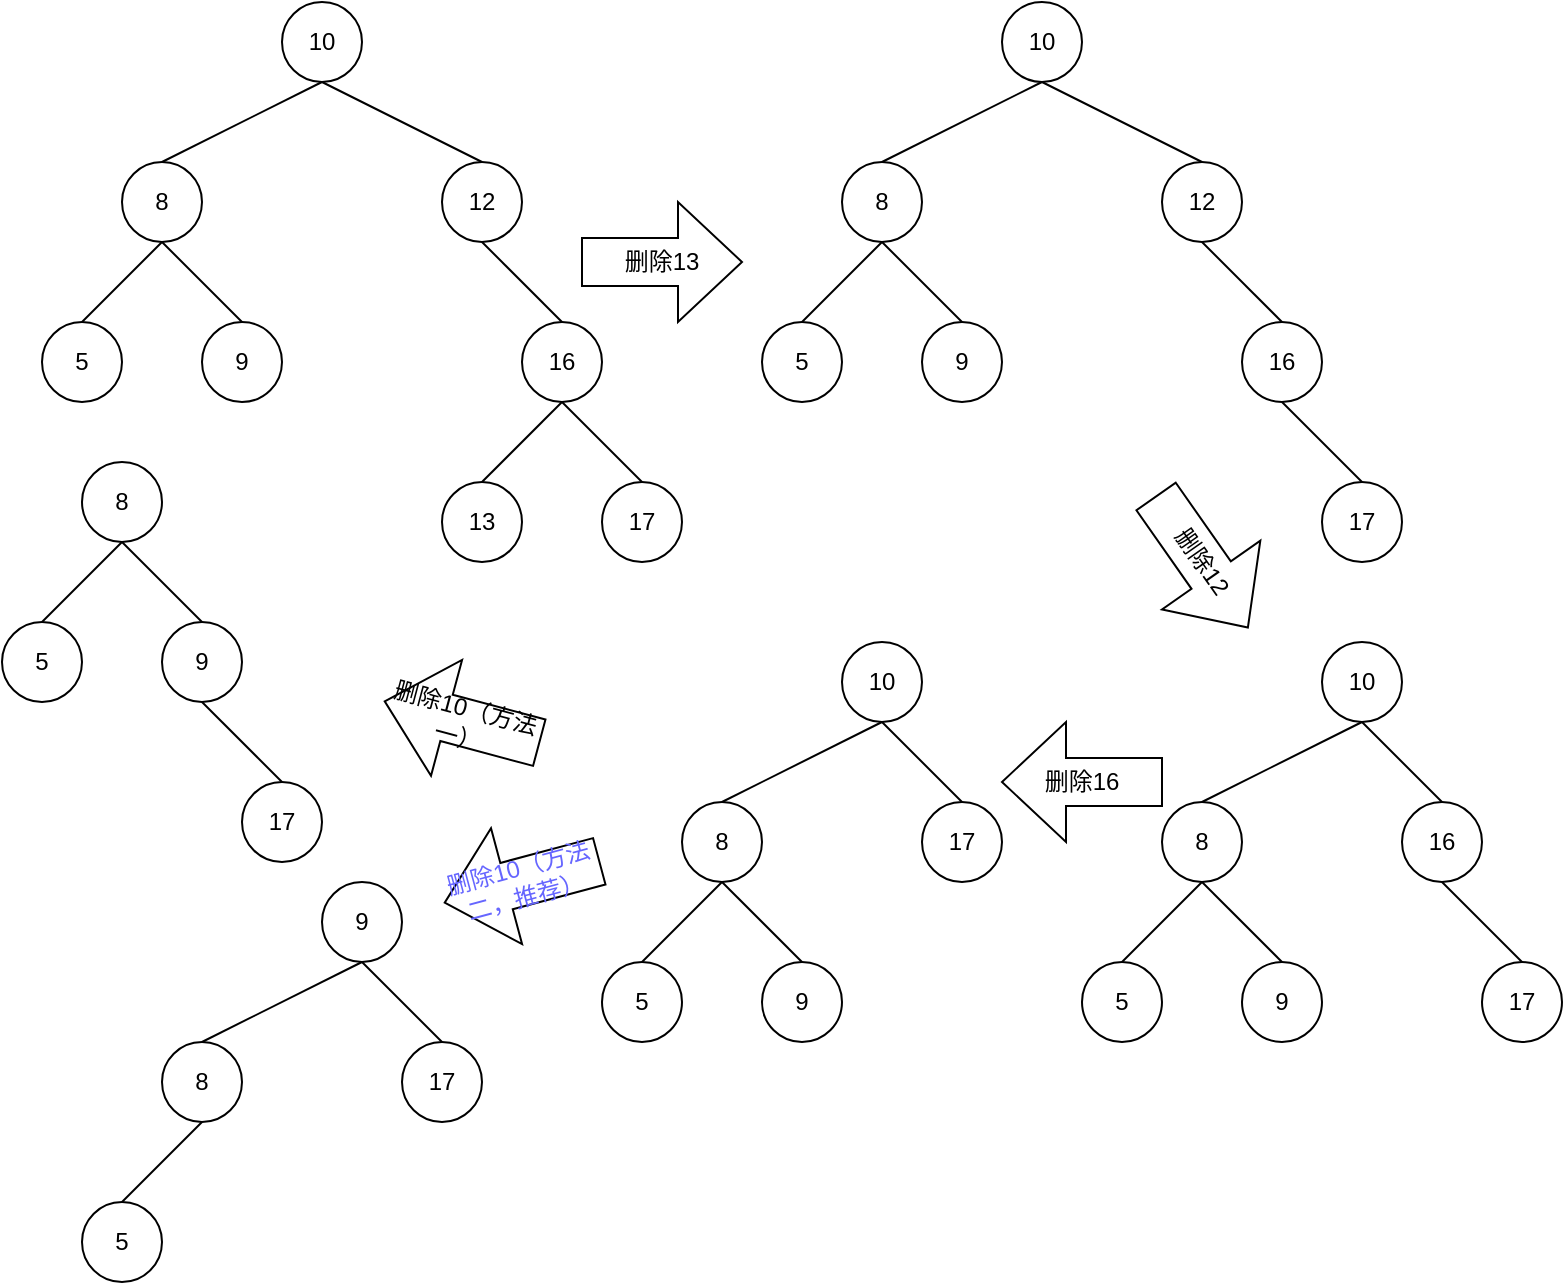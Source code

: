 <mxfile version="22.0.2" type="device">
  <diagram name="第 1 页" id="mHxBCF7MGJ3_nBYpgqUW">
    <mxGraphModel dx="1418" dy="828" grid="1" gridSize="10" guides="1" tooltips="1" connect="1" arrows="1" fold="1" page="1" pageScale="1" pageWidth="827" pageHeight="1169" math="0" shadow="0">
      <root>
        <mxCell id="0" />
        <mxCell id="1" parent="0" />
        <mxCell id="QGZTlNN-G8IxI2P4ZlFW-10" style="rounded=0;orthogonalLoop=1;jettySize=auto;html=1;exitX=0.5;exitY=1;exitDx=0;exitDy=0;entryX=0.5;entryY=0;entryDx=0;entryDy=0;endArrow=none;endFill=0;" parent="1" source="QGZTlNN-G8IxI2P4ZlFW-1" target="QGZTlNN-G8IxI2P4ZlFW-2" edge="1">
          <mxGeometry relative="1" as="geometry" />
        </mxCell>
        <mxCell id="QGZTlNN-G8IxI2P4ZlFW-11" style="edgeStyle=none;shape=connector;rounded=0;orthogonalLoop=1;jettySize=auto;html=1;exitX=0.5;exitY=1;exitDx=0;exitDy=0;entryX=0.5;entryY=0;entryDx=0;entryDy=0;labelBackgroundColor=default;strokeColor=default;align=center;verticalAlign=middle;fontFamily=Helvetica;fontSize=11;fontColor=default;endArrow=none;endFill=0;" parent="1" source="QGZTlNN-G8IxI2P4ZlFW-1" target="QGZTlNN-G8IxI2P4ZlFW-3" edge="1">
          <mxGeometry relative="1" as="geometry" />
        </mxCell>
        <mxCell id="QGZTlNN-G8IxI2P4ZlFW-1" value="10" style="ellipse;whiteSpace=wrap;html=1;aspect=fixed;" parent="1" vertex="1">
          <mxGeometry x="160" y="40" width="40" height="40" as="geometry" />
        </mxCell>
        <mxCell id="QGZTlNN-G8IxI2P4ZlFW-12" style="edgeStyle=none;shape=connector;rounded=0;orthogonalLoop=1;jettySize=auto;html=1;exitX=0.5;exitY=1;exitDx=0;exitDy=0;entryX=0.5;entryY=0;entryDx=0;entryDy=0;labelBackgroundColor=default;strokeColor=default;align=center;verticalAlign=middle;fontFamily=Helvetica;fontSize=11;fontColor=default;endArrow=none;endFill=0;" parent="1" source="QGZTlNN-G8IxI2P4ZlFW-2" target="QGZTlNN-G8IxI2P4ZlFW-4" edge="1">
          <mxGeometry relative="1" as="geometry" />
        </mxCell>
        <mxCell id="QGZTlNN-G8IxI2P4ZlFW-13" style="edgeStyle=none;shape=connector;rounded=0;orthogonalLoop=1;jettySize=auto;html=1;exitX=0.5;exitY=1;exitDx=0;exitDy=0;entryX=0.5;entryY=0;entryDx=0;entryDy=0;labelBackgroundColor=default;strokeColor=default;align=center;verticalAlign=middle;fontFamily=Helvetica;fontSize=11;fontColor=default;endArrow=none;endFill=0;" parent="1" source="QGZTlNN-G8IxI2P4ZlFW-2" target="QGZTlNN-G8IxI2P4ZlFW-5" edge="1">
          <mxGeometry relative="1" as="geometry" />
        </mxCell>
        <mxCell id="QGZTlNN-G8IxI2P4ZlFW-2" value="8" style="ellipse;whiteSpace=wrap;html=1;aspect=fixed;" parent="1" vertex="1">
          <mxGeometry x="80" y="120" width="40" height="40" as="geometry" />
        </mxCell>
        <mxCell id="QGZTlNN-G8IxI2P4ZlFW-14" style="edgeStyle=none;shape=connector;rounded=0;orthogonalLoop=1;jettySize=auto;html=1;exitX=0.5;exitY=1;exitDx=0;exitDy=0;entryX=0.5;entryY=0;entryDx=0;entryDy=0;labelBackgroundColor=default;strokeColor=default;align=center;verticalAlign=middle;fontFamily=Helvetica;fontSize=11;fontColor=default;endArrow=none;endFill=0;" parent="1" source="QGZTlNN-G8IxI2P4ZlFW-3" target="QGZTlNN-G8IxI2P4ZlFW-6" edge="1">
          <mxGeometry relative="1" as="geometry" />
        </mxCell>
        <mxCell id="QGZTlNN-G8IxI2P4ZlFW-3" value="12" style="ellipse;whiteSpace=wrap;html=1;aspect=fixed;" parent="1" vertex="1">
          <mxGeometry x="240" y="120" width="40" height="40" as="geometry" />
        </mxCell>
        <mxCell id="QGZTlNN-G8IxI2P4ZlFW-4" value="5" style="ellipse;whiteSpace=wrap;html=1;aspect=fixed;" parent="1" vertex="1">
          <mxGeometry x="40" y="200" width="40" height="40" as="geometry" />
        </mxCell>
        <mxCell id="QGZTlNN-G8IxI2P4ZlFW-5" value="9" style="ellipse;whiteSpace=wrap;html=1;aspect=fixed;" parent="1" vertex="1">
          <mxGeometry x="120" y="200" width="40" height="40" as="geometry" />
        </mxCell>
        <mxCell id="QGZTlNN-G8IxI2P4ZlFW-15" style="edgeStyle=none;shape=connector;rounded=0;orthogonalLoop=1;jettySize=auto;html=1;exitX=0.5;exitY=1;exitDx=0;exitDy=0;entryX=0.5;entryY=0;entryDx=0;entryDy=0;labelBackgroundColor=default;strokeColor=default;align=center;verticalAlign=middle;fontFamily=Helvetica;fontSize=11;fontColor=default;endArrow=none;endFill=0;" parent="1" source="QGZTlNN-G8IxI2P4ZlFW-6" target="QGZTlNN-G8IxI2P4ZlFW-7" edge="1">
          <mxGeometry relative="1" as="geometry" />
        </mxCell>
        <mxCell id="QGZTlNN-G8IxI2P4ZlFW-16" style="edgeStyle=none;shape=connector;rounded=0;orthogonalLoop=1;jettySize=auto;html=1;exitX=0.5;exitY=1;exitDx=0;exitDy=0;entryX=0.5;entryY=0;entryDx=0;entryDy=0;labelBackgroundColor=default;strokeColor=default;align=center;verticalAlign=middle;fontFamily=Helvetica;fontSize=11;fontColor=default;endArrow=none;endFill=0;" parent="1" source="QGZTlNN-G8IxI2P4ZlFW-6" target="QGZTlNN-G8IxI2P4ZlFW-8" edge="1">
          <mxGeometry relative="1" as="geometry" />
        </mxCell>
        <mxCell id="QGZTlNN-G8IxI2P4ZlFW-6" value="16" style="ellipse;whiteSpace=wrap;html=1;aspect=fixed;" parent="1" vertex="1">
          <mxGeometry x="280" y="200" width="40" height="40" as="geometry" />
        </mxCell>
        <mxCell id="QGZTlNN-G8IxI2P4ZlFW-7" value="13" style="ellipse;whiteSpace=wrap;html=1;aspect=fixed;" parent="1" vertex="1">
          <mxGeometry x="240" y="280" width="40" height="40" as="geometry" />
        </mxCell>
        <mxCell id="QGZTlNN-G8IxI2P4ZlFW-8" value="17" style="ellipse;whiteSpace=wrap;html=1;aspect=fixed;" parent="1" vertex="1">
          <mxGeometry x="320" y="280" width="40" height="40" as="geometry" />
        </mxCell>
        <mxCell id="d6vRof3fvm75QPI4wwh5-1" style="rounded=0;orthogonalLoop=1;jettySize=auto;html=1;exitX=0.5;exitY=1;exitDx=0;exitDy=0;entryX=0.5;entryY=0;entryDx=0;entryDy=0;endArrow=none;endFill=0;" parent="1" source="d6vRof3fvm75QPI4wwh5-3" target="d6vRof3fvm75QPI4wwh5-6" edge="1">
          <mxGeometry relative="1" as="geometry" />
        </mxCell>
        <mxCell id="d6vRof3fvm75QPI4wwh5-3" value="10" style="ellipse;whiteSpace=wrap;html=1;aspect=fixed;" parent="1" vertex="1">
          <mxGeometry x="680" y="360" width="40" height="40" as="geometry" />
        </mxCell>
        <mxCell id="d6vRof3fvm75QPI4wwh5-4" style="edgeStyle=none;shape=connector;rounded=0;orthogonalLoop=1;jettySize=auto;html=1;exitX=0.5;exitY=1;exitDx=0;exitDy=0;entryX=0.5;entryY=0;entryDx=0;entryDy=0;labelBackgroundColor=default;strokeColor=default;align=center;verticalAlign=middle;fontFamily=Helvetica;fontSize=11;fontColor=default;endArrow=none;endFill=0;" parent="1" source="d6vRof3fvm75QPI4wwh5-6" target="d6vRof3fvm75QPI4wwh5-9" edge="1">
          <mxGeometry relative="1" as="geometry" />
        </mxCell>
        <mxCell id="d6vRof3fvm75QPI4wwh5-5" style="edgeStyle=none;shape=connector;rounded=0;orthogonalLoop=1;jettySize=auto;html=1;exitX=0.5;exitY=1;exitDx=0;exitDy=0;entryX=0.5;entryY=0;entryDx=0;entryDy=0;labelBackgroundColor=default;strokeColor=default;align=center;verticalAlign=middle;fontFamily=Helvetica;fontSize=11;fontColor=default;endArrow=none;endFill=0;" parent="1" source="d6vRof3fvm75QPI4wwh5-6" target="d6vRof3fvm75QPI4wwh5-10" edge="1">
          <mxGeometry relative="1" as="geometry" />
        </mxCell>
        <mxCell id="d6vRof3fvm75QPI4wwh5-6" value="8" style="ellipse;whiteSpace=wrap;html=1;aspect=fixed;" parent="1" vertex="1">
          <mxGeometry x="600" y="440" width="40" height="40" as="geometry" />
        </mxCell>
        <mxCell id="d6vRof3fvm75QPI4wwh5-9" value="5" style="ellipse;whiteSpace=wrap;html=1;aspect=fixed;" parent="1" vertex="1">
          <mxGeometry x="560" y="520" width="40" height="40" as="geometry" />
        </mxCell>
        <mxCell id="d6vRof3fvm75QPI4wwh5-10" value="9" style="ellipse;whiteSpace=wrap;html=1;aspect=fixed;" parent="1" vertex="1">
          <mxGeometry x="640" y="520" width="40" height="40" as="geometry" />
        </mxCell>
        <mxCell id="d6vRof3fvm75QPI4wwh5-12" style="edgeStyle=none;shape=connector;rounded=0;orthogonalLoop=1;jettySize=auto;html=1;exitX=0.5;exitY=1;exitDx=0;exitDy=0;entryX=0.5;entryY=0;entryDx=0;entryDy=0;labelBackgroundColor=default;strokeColor=default;align=center;verticalAlign=middle;fontFamily=Helvetica;fontSize=11;fontColor=default;endArrow=none;endFill=0;" parent="1" source="d6vRof3fvm75QPI4wwh5-13" target="d6vRof3fvm75QPI4wwh5-15" edge="1">
          <mxGeometry relative="1" as="geometry" />
        </mxCell>
        <mxCell id="d6vRof3fvm75QPI4wwh5-16" style="rounded=0;orthogonalLoop=1;jettySize=auto;html=1;exitX=0.5;exitY=0;exitDx=0;exitDy=0;endArrow=none;endFill=0;" parent="1" source="d6vRof3fvm75QPI4wwh5-13" edge="1">
          <mxGeometry relative="1" as="geometry">
            <mxPoint x="700" y="400" as="targetPoint" />
          </mxGeometry>
        </mxCell>
        <mxCell id="d6vRof3fvm75QPI4wwh5-13" value="16" style="ellipse;whiteSpace=wrap;html=1;aspect=fixed;" parent="1" vertex="1">
          <mxGeometry x="720" y="440" width="40" height="40" as="geometry" />
        </mxCell>
        <mxCell id="d6vRof3fvm75QPI4wwh5-15" value="17" style="ellipse;whiteSpace=wrap;html=1;aspect=fixed;" parent="1" vertex="1">
          <mxGeometry x="760" y="520" width="40" height="40" as="geometry" />
        </mxCell>
        <mxCell id="d6vRof3fvm75QPI4wwh5-17" style="rounded=0;orthogonalLoop=1;jettySize=auto;html=1;exitX=0.5;exitY=1;exitDx=0;exitDy=0;entryX=0.5;entryY=0;entryDx=0;entryDy=0;endArrow=none;endFill=0;" parent="1" source="d6vRof3fvm75QPI4wwh5-18" target="d6vRof3fvm75QPI4wwh5-21" edge="1">
          <mxGeometry relative="1" as="geometry" />
        </mxCell>
        <mxCell id="d6vRof3fvm75QPI4wwh5-18" value="10" style="ellipse;whiteSpace=wrap;html=1;aspect=fixed;" parent="1" vertex="1">
          <mxGeometry x="440" y="360" width="40" height="40" as="geometry" />
        </mxCell>
        <mxCell id="d6vRof3fvm75QPI4wwh5-19" style="edgeStyle=none;shape=connector;rounded=0;orthogonalLoop=1;jettySize=auto;html=1;exitX=0.5;exitY=1;exitDx=0;exitDy=0;entryX=0.5;entryY=0;entryDx=0;entryDy=0;labelBackgroundColor=default;strokeColor=default;align=center;verticalAlign=middle;fontFamily=Helvetica;fontSize=11;fontColor=default;endArrow=none;endFill=0;" parent="1" source="d6vRof3fvm75QPI4wwh5-21" target="d6vRof3fvm75QPI4wwh5-22" edge="1">
          <mxGeometry relative="1" as="geometry" />
        </mxCell>
        <mxCell id="d6vRof3fvm75QPI4wwh5-20" style="edgeStyle=none;shape=connector;rounded=0;orthogonalLoop=1;jettySize=auto;html=1;exitX=0.5;exitY=1;exitDx=0;exitDy=0;entryX=0.5;entryY=0;entryDx=0;entryDy=0;labelBackgroundColor=default;strokeColor=default;align=center;verticalAlign=middle;fontFamily=Helvetica;fontSize=11;fontColor=default;endArrow=none;endFill=0;" parent="1" source="d6vRof3fvm75QPI4wwh5-21" target="d6vRof3fvm75QPI4wwh5-23" edge="1">
          <mxGeometry relative="1" as="geometry" />
        </mxCell>
        <mxCell id="d6vRof3fvm75QPI4wwh5-21" value="8" style="ellipse;whiteSpace=wrap;html=1;aspect=fixed;" parent="1" vertex="1">
          <mxGeometry x="360" y="440" width="40" height="40" as="geometry" />
        </mxCell>
        <mxCell id="d6vRof3fvm75QPI4wwh5-22" value="5" style="ellipse;whiteSpace=wrap;html=1;aspect=fixed;" parent="1" vertex="1">
          <mxGeometry x="320" y="520" width="40" height="40" as="geometry" />
        </mxCell>
        <mxCell id="d6vRof3fvm75QPI4wwh5-23" value="9" style="ellipse;whiteSpace=wrap;html=1;aspect=fixed;" parent="1" vertex="1">
          <mxGeometry x="400" y="520" width="40" height="40" as="geometry" />
        </mxCell>
        <mxCell id="d6vRof3fvm75QPI4wwh5-24" style="edgeStyle=none;shape=connector;rounded=0;orthogonalLoop=1;jettySize=auto;html=1;exitX=0.5;exitY=1;exitDx=0;exitDy=0;entryX=0.5;entryY=0;entryDx=0;entryDy=0;labelBackgroundColor=default;strokeColor=default;align=center;verticalAlign=middle;fontFamily=Helvetica;fontSize=11;fontColor=default;endArrow=none;endFill=0;" parent="1" source="d6vRof3fvm75QPI4wwh5-18" target="d6vRof3fvm75QPI4wwh5-27" edge="1">
          <mxGeometry relative="1" as="geometry">
            <mxPoint x="580" y="560" as="sourcePoint" />
          </mxGeometry>
        </mxCell>
        <mxCell id="d6vRof3fvm75QPI4wwh5-27" value="17" style="ellipse;whiteSpace=wrap;html=1;aspect=fixed;" parent="1" vertex="1">
          <mxGeometry x="480" y="440" width="40" height="40" as="geometry" />
        </mxCell>
        <mxCell id="d6vRof3fvm75QPI4wwh5-30" style="edgeStyle=none;shape=connector;rounded=0;orthogonalLoop=1;jettySize=auto;html=1;exitX=0.5;exitY=1;exitDx=0;exitDy=0;entryX=0.5;entryY=0;entryDx=0;entryDy=0;labelBackgroundColor=default;strokeColor=default;align=center;verticalAlign=middle;fontFamily=Helvetica;fontSize=11;fontColor=default;endArrow=none;endFill=0;" parent="1" source="d6vRof3fvm75QPI4wwh5-32" target="d6vRof3fvm75QPI4wwh5-33" edge="1">
          <mxGeometry relative="1" as="geometry" />
        </mxCell>
        <mxCell id="d6vRof3fvm75QPI4wwh5-31" style="edgeStyle=none;shape=connector;rounded=0;orthogonalLoop=1;jettySize=auto;html=1;exitX=0.5;exitY=1;exitDx=0;exitDy=0;entryX=0.5;entryY=0;entryDx=0;entryDy=0;labelBackgroundColor=default;strokeColor=default;align=center;verticalAlign=middle;fontFamily=Helvetica;fontSize=11;fontColor=default;endArrow=none;endFill=0;" parent="1" source="d6vRof3fvm75QPI4wwh5-32" target="d6vRof3fvm75QPI4wwh5-34" edge="1">
          <mxGeometry relative="1" as="geometry" />
        </mxCell>
        <mxCell id="d6vRof3fvm75QPI4wwh5-32" value="8" style="ellipse;whiteSpace=wrap;html=1;aspect=fixed;" parent="1" vertex="1">
          <mxGeometry x="60" y="270" width="40" height="40" as="geometry" />
        </mxCell>
        <mxCell id="d6vRof3fvm75QPI4wwh5-33" value="5" style="ellipse;whiteSpace=wrap;html=1;aspect=fixed;" parent="1" vertex="1">
          <mxGeometry x="20" y="350" width="40" height="40" as="geometry" />
        </mxCell>
        <mxCell id="d6vRof3fvm75QPI4wwh5-34" value="9" style="ellipse;whiteSpace=wrap;html=1;aspect=fixed;" parent="1" vertex="1">
          <mxGeometry x="100" y="350" width="40" height="40" as="geometry" />
        </mxCell>
        <mxCell id="d6vRof3fvm75QPI4wwh5-35" style="edgeStyle=none;shape=connector;rounded=0;orthogonalLoop=1;jettySize=auto;html=1;exitX=0.5;exitY=1;exitDx=0;exitDy=0;entryX=0.5;entryY=0;entryDx=0;entryDy=0;labelBackgroundColor=default;strokeColor=default;align=center;verticalAlign=middle;fontFamily=Helvetica;fontSize=11;fontColor=default;endArrow=none;endFill=0;" parent="1" source="d6vRof3fvm75QPI4wwh5-34" target="d6vRof3fvm75QPI4wwh5-36" edge="1">
          <mxGeometry relative="1" as="geometry">
            <mxPoint x="160" y="230" as="sourcePoint" />
          </mxGeometry>
        </mxCell>
        <mxCell id="d6vRof3fvm75QPI4wwh5-36" value="17" style="ellipse;whiteSpace=wrap;html=1;aspect=fixed;" parent="1" vertex="1">
          <mxGeometry x="140" y="430" width="40" height="40" as="geometry" />
        </mxCell>
        <mxCell id="9RniptOUNIGrb7tPASII-1" style="rounded=0;orthogonalLoop=1;jettySize=auto;html=1;exitX=0.5;exitY=1;exitDx=0;exitDy=0;entryX=0.5;entryY=0;entryDx=0;entryDy=0;endArrow=none;endFill=0;" parent="1" source="9RniptOUNIGrb7tPASII-3" target="9RniptOUNIGrb7tPASII-6" edge="1">
          <mxGeometry relative="1" as="geometry" />
        </mxCell>
        <mxCell id="9RniptOUNIGrb7tPASII-2" style="edgeStyle=none;shape=connector;rounded=0;orthogonalLoop=1;jettySize=auto;html=1;exitX=0.5;exitY=1;exitDx=0;exitDy=0;entryX=0.5;entryY=0;entryDx=0;entryDy=0;labelBackgroundColor=default;strokeColor=default;align=center;verticalAlign=middle;fontFamily=Helvetica;fontSize=11;fontColor=default;endArrow=none;endFill=0;" parent="1" source="9RniptOUNIGrb7tPASII-3" target="9RniptOUNIGrb7tPASII-8" edge="1">
          <mxGeometry relative="1" as="geometry" />
        </mxCell>
        <mxCell id="9RniptOUNIGrb7tPASII-3" value="10" style="ellipse;whiteSpace=wrap;html=1;aspect=fixed;" parent="1" vertex="1">
          <mxGeometry x="520" y="40" width="40" height="40" as="geometry" />
        </mxCell>
        <mxCell id="9RniptOUNIGrb7tPASII-4" style="edgeStyle=none;shape=connector;rounded=0;orthogonalLoop=1;jettySize=auto;html=1;exitX=0.5;exitY=1;exitDx=0;exitDy=0;entryX=0.5;entryY=0;entryDx=0;entryDy=0;labelBackgroundColor=default;strokeColor=default;align=center;verticalAlign=middle;fontFamily=Helvetica;fontSize=11;fontColor=default;endArrow=none;endFill=0;" parent="1" source="9RniptOUNIGrb7tPASII-6" target="9RniptOUNIGrb7tPASII-9" edge="1">
          <mxGeometry relative="1" as="geometry" />
        </mxCell>
        <mxCell id="9RniptOUNIGrb7tPASII-5" style="edgeStyle=none;shape=connector;rounded=0;orthogonalLoop=1;jettySize=auto;html=1;exitX=0.5;exitY=1;exitDx=0;exitDy=0;entryX=0.5;entryY=0;entryDx=0;entryDy=0;labelBackgroundColor=default;strokeColor=default;align=center;verticalAlign=middle;fontFamily=Helvetica;fontSize=11;fontColor=default;endArrow=none;endFill=0;" parent="1" source="9RniptOUNIGrb7tPASII-6" target="9RniptOUNIGrb7tPASII-10" edge="1">
          <mxGeometry relative="1" as="geometry" />
        </mxCell>
        <mxCell id="9RniptOUNIGrb7tPASII-6" value="8" style="ellipse;whiteSpace=wrap;html=1;aspect=fixed;" parent="1" vertex="1">
          <mxGeometry x="440" y="120" width="40" height="40" as="geometry" />
        </mxCell>
        <mxCell id="9RniptOUNIGrb7tPASII-7" style="edgeStyle=none;shape=connector;rounded=0;orthogonalLoop=1;jettySize=auto;html=1;exitX=0.5;exitY=1;exitDx=0;exitDy=0;entryX=0.5;entryY=0;entryDx=0;entryDy=0;labelBackgroundColor=default;strokeColor=default;align=center;verticalAlign=middle;fontFamily=Helvetica;fontSize=11;fontColor=default;endArrow=none;endFill=0;" parent="1" source="9RniptOUNIGrb7tPASII-8" target="9RniptOUNIGrb7tPASII-13" edge="1">
          <mxGeometry relative="1" as="geometry" />
        </mxCell>
        <mxCell id="9RniptOUNIGrb7tPASII-8" value="12" style="ellipse;whiteSpace=wrap;html=1;aspect=fixed;" parent="1" vertex="1">
          <mxGeometry x="600" y="120" width="40" height="40" as="geometry" />
        </mxCell>
        <mxCell id="9RniptOUNIGrb7tPASII-9" value="5" style="ellipse;whiteSpace=wrap;html=1;aspect=fixed;" parent="1" vertex="1">
          <mxGeometry x="400" y="200" width="40" height="40" as="geometry" />
        </mxCell>
        <mxCell id="9RniptOUNIGrb7tPASII-10" value="9" style="ellipse;whiteSpace=wrap;html=1;aspect=fixed;" parent="1" vertex="1">
          <mxGeometry x="480" y="200" width="40" height="40" as="geometry" />
        </mxCell>
        <mxCell id="9RniptOUNIGrb7tPASII-12" style="edgeStyle=none;shape=connector;rounded=0;orthogonalLoop=1;jettySize=auto;html=1;exitX=0.5;exitY=1;exitDx=0;exitDy=0;entryX=0.5;entryY=0;entryDx=0;entryDy=0;labelBackgroundColor=default;strokeColor=default;align=center;verticalAlign=middle;fontFamily=Helvetica;fontSize=11;fontColor=default;endArrow=none;endFill=0;" parent="1" source="9RniptOUNIGrb7tPASII-13" target="9RniptOUNIGrb7tPASII-15" edge="1">
          <mxGeometry relative="1" as="geometry" />
        </mxCell>
        <mxCell id="9RniptOUNIGrb7tPASII-13" value="16" style="ellipse;whiteSpace=wrap;html=1;aspect=fixed;" parent="1" vertex="1">
          <mxGeometry x="640" y="200" width="40" height="40" as="geometry" />
        </mxCell>
        <mxCell id="9RniptOUNIGrb7tPASII-15" value="17" style="ellipse;whiteSpace=wrap;html=1;aspect=fixed;" parent="1" vertex="1">
          <mxGeometry x="680" y="280" width="40" height="40" as="geometry" />
        </mxCell>
        <mxCell id="9RniptOUNIGrb7tPASII-39" value="删除13" style="shape=singleArrow;whiteSpace=wrap;html=1;arrowWidth=0.4;arrowSize=0.4;" parent="1" vertex="1">
          <mxGeometry x="310" y="140" width="80" height="60" as="geometry" />
        </mxCell>
        <mxCell id="9RniptOUNIGrb7tPASII-40" value="删除12" style="shape=singleArrow;whiteSpace=wrap;html=1;arrowWidth=0.4;arrowSize=0.4;rotation=55;" parent="1" vertex="1">
          <mxGeometry x="580" y="290" width="80" height="60" as="geometry" />
        </mxCell>
        <mxCell id="9RniptOUNIGrb7tPASII-43" value="删除16" style="shape=singleArrow;whiteSpace=wrap;html=1;arrowWidth=0.4;arrowSize=0.4;direction=west;" parent="1" vertex="1">
          <mxGeometry x="520" y="400" width="80" height="60" as="geometry" />
        </mxCell>
        <mxCell id="9RniptOUNIGrb7tPASII-44" value="删除10（方法一）" style="shape=singleArrow;whiteSpace=wrap;html=1;arrowWidth=0.4;arrowSize=0.4;direction=west;rotation=15;" parent="1" vertex="1">
          <mxGeometry x="210" y="370" width="80" height="60" as="geometry" />
        </mxCell>
        <mxCell id="_nmx8eeB24jtwCgnrcMR-1" style="rounded=0;orthogonalLoop=1;jettySize=auto;html=1;exitX=0.5;exitY=1;exitDx=0;exitDy=0;entryX=0.5;entryY=0;entryDx=0;entryDy=0;endArrow=none;endFill=0;" parent="1" source="_nmx8eeB24jtwCgnrcMR-2" target="_nmx8eeB24jtwCgnrcMR-5" edge="1">
          <mxGeometry relative="1" as="geometry" />
        </mxCell>
        <mxCell id="_nmx8eeB24jtwCgnrcMR-2" value="9" style="ellipse;whiteSpace=wrap;html=1;aspect=fixed;" parent="1" vertex="1">
          <mxGeometry x="180" y="480" width="40" height="40" as="geometry" />
        </mxCell>
        <mxCell id="_nmx8eeB24jtwCgnrcMR-3" style="edgeStyle=none;shape=connector;rounded=0;orthogonalLoop=1;jettySize=auto;html=1;exitX=0.5;exitY=1;exitDx=0;exitDy=0;entryX=0.5;entryY=0;entryDx=0;entryDy=0;labelBackgroundColor=default;strokeColor=default;align=center;verticalAlign=middle;fontFamily=Helvetica;fontSize=11;fontColor=default;endArrow=none;endFill=0;" parent="1" source="_nmx8eeB24jtwCgnrcMR-5" target="_nmx8eeB24jtwCgnrcMR-6" edge="1">
          <mxGeometry relative="1" as="geometry" />
        </mxCell>
        <mxCell id="_nmx8eeB24jtwCgnrcMR-5" value="8" style="ellipse;whiteSpace=wrap;html=1;aspect=fixed;" parent="1" vertex="1">
          <mxGeometry x="100" y="560" width="40" height="40" as="geometry" />
        </mxCell>
        <mxCell id="_nmx8eeB24jtwCgnrcMR-6" value="5" style="ellipse;whiteSpace=wrap;html=1;aspect=fixed;" parent="1" vertex="1">
          <mxGeometry x="60" y="640" width="40" height="40" as="geometry" />
        </mxCell>
        <mxCell id="_nmx8eeB24jtwCgnrcMR-8" style="edgeStyle=none;shape=connector;rounded=0;orthogonalLoop=1;jettySize=auto;html=1;exitX=0.5;exitY=1;exitDx=0;exitDy=0;entryX=0.5;entryY=0;entryDx=0;entryDy=0;labelBackgroundColor=default;strokeColor=default;align=center;verticalAlign=middle;fontFamily=Helvetica;fontSize=11;fontColor=default;endArrow=none;endFill=0;" parent="1" source="_nmx8eeB24jtwCgnrcMR-2" target="_nmx8eeB24jtwCgnrcMR-9" edge="1">
          <mxGeometry relative="1" as="geometry">
            <mxPoint x="320" y="680" as="sourcePoint" />
          </mxGeometry>
        </mxCell>
        <mxCell id="_nmx8eeB24jtwCgnrcMR-9" value="17" style="ellipse;whiteSpace=wrap;html=1;aspect=fixed;" parent="1" vertex="1">
          <mxGeometry x="220" y="560" width="40" height="40" as="geometry" />
        </mxCell>
        <mxCell id="_nmx8eeB24jtwCgnrcMR-12" value="&lt;font color=&quot;#6666ff&quot;&gt;删除10（方法二，推荐）&lt;/font&gt;" style="shape=singleArrow;whiteSpace=wrap;html=1;arrowWidth=0.4;arrowSize=0.4;direction=west;rotation=-15;" parent="1" vertex="1">
          <mxGeometry x="240" y="450" width="80" height="60" as="geometry" />
        </mxCell>
      </root>
    </mxGraphModel>
  </diagram>
</mxfile>
